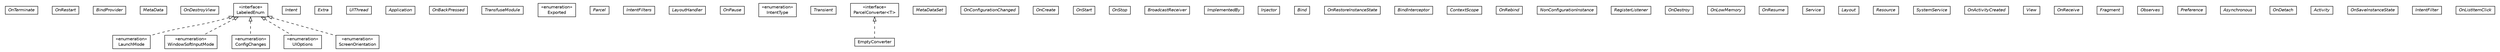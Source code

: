 #!/usr/local/bin/dot
#
# Class diagram 
# Generated by UMLGraph version 5.1 (http://www.umlgraph.org/)
#

digraph G {
	edge [fontname="Helvetica",fontsize=10,labelfontname="Helvetica",labelfontsize=10];
	node [fontname="Helvetica",fontsize=10,shape=plaintext];
	nodesep=0.25;
	ranksep=0.5;
	// org.androidtransfuse.annotations.OnTerminate
	c99 [label=<<table title="org.androidtransfuse.annotations.OnTerminate" border="0" cellborder="1" cellspacing="0" cellpadding="2" port="p" href="./OnTerminate.html">
		<tr><td><table border="0" cellspacing="0" cellpadding="1">
<tr><td align="center" balign="center"><font face="Helvetica-Oblique"> OnTerminate </font></td></tr>
		</table></td></tr>
		</table>>, fontname="Helvetica", fontcolor="black", fontsize=10.0];
	// org.androidtransfuse.annotations.OnRestart
	c100 [label=<<table title="org.androidtransfuse.annotations.OnRestart" border="0" cellborder="1" cellspacing="0" cellpadding="2" port="p" href="./OnRestart.html">
		<tr><td><table border="0" cellspacing="0" cellpadding="1">
<tr><td align="center" balign="center"><font face="Helvetica-Oblique"> OnRestart </font></td></tr>
		</table></td></tr>
		</table>>, fontname="Helvetica", fontcolor="black", fontsize=10.0];
	// org.androidtransfuse.annotations.BindProvider
	c101 [label=<<table title="org.androidtransfuse.annotations.BindProvider" border="0" cellborder="1" cellspacing="0" cellpadding="2" port="p" href="./BindProvider.html">
		<tr><td><table border="0" cellspacing="0" cellpadding="1">
<tr><td align="center" balign="center"><font face="Helvetica-Oblique"> BindProvider </font></td></tr>
		</table></td></tr>
		</table>>, fontname="Helvetica", fontcolor="black", fontsize=10.0];
	// org.androidtransfuse.annotations.MetaData
	c102 [label=<<table title="org.androidtransfuse.annotations.MetaData" border="0" cellborder="1" cellspacing="0" cellpadding="2" port="p" href="./MetaData.html">
		<tr><td><table border="0" cellspacing="0" cellpadding="1">
<tr><td align="center" balign="center"><font face="Helvetica-Oblique"> MetaData </font></td></tr>
		</table></td></tr>
		</table>>, fontname="Helvetica", fontcolor="black", fontsize=10.0];
	// org.androidtransfuse.annotations.OnDestroyView
	c103 [label=<<table title="org.androidtransfuse.annotations.OnDestroyView" border="0" cellborder="1" cellspacing="0" cellpadding="2" port="p" href="./OnDestroyView.html">
		<tr><td><table border="0" cellspacing="0" cellpadding="1">
<tr><td align="center" balign="center"><font face="Helvetica-Oblique"> OnDestroyView </font></td></tr>
		</table></td></tr>
		</table>>, fontname="Helvetica", fontcolor="black", fontsize=10.0];
	// org.androidtransfuse.annotations.LabeledEnum
	c104 [label=<<table title="org.androidtransfuse.annotations.LabeledEnum" border="0" cellborder="1" cellspacing="0" cellpadding="2" port="p" href="./LabeledEnum.html">
		<tr><td><table border="0" cellspacing="0" cellpadding="1">
<tr><td align="center" balign="center"> &#171;interface&#187; </td></tr>
<tr><td align="center" balign="center"> LabeledEnum </td></tr>
		</table></td></tr>
		</table>>, fontname="Helvetica", fontcolor="black", fontsize=10.0];
	// org.androidtransfuse.annotations.Intent
	c105 [label=<<table title="org.androidtransfuse.annotations.Intent" border="0" cellborder="1" cellspacing="0" cellpadding="2" port="p" href="./Intent.html">
		<tr><td><table border="0" cellspacing="0" cellpadding="1">
<tr><td align="center" balign="center"><font face="Helvetica-Oblique"> Intent </font></td></tr>
		</table></td></tr>
		</table>>, fontname="Helvetica", fontcolor="black", fontsize=10.0];
	// org.androidtransfuse.annotations.Extra
	c106 [label=<<table title="org.androidtransfuse.annotations.Extra" border="0" cellborder="1" cellspacing="0" cellpadding="2" port="p" href="./Extra.html">
		<tr><td><table border="0" cellspacing="0" cellpadding="1">
<tr><td align="center" balign="center"><font face="Helvetica-Oblique"> Extra </font></td></tr>
		</table></td></tr>
		</table>>, fontname="Helvetica", fontcolor="black", fontsize=10.0];
	// org.androidtransfuse.annotations.UIThread
	c107 [label=<<table title="org.androidtransfuse.annotations.UIThread" border="0" cellborder="1" cellspacing="0" cellpadding="2" port="p" href="./UIThread.html">
		<tr><td><table border="0" cellspacing="0" cellpadding="1">
<tr><td align="center" balign="center"><font face="Helvetica-Oblique"> UIThread </font></td></tr>
		</table></td></tr>
		</table>>, fontname="Helvetica", fontcolor="black", fontsize=10.0];
	// org.androidtransfuse.annotations.Application
	c108 [label=<<table title="org.androidtransfuse.annotations.Application" border="0" cellborder="1" cellspacing="0" cellpadding="2" port="p" href="./Application.html">
		<tr><td><table border="0" cellspacing="0" cellpadding="1">
<tr><td align="center" balign="center"><font face="Helvetica-Oblique"> Application </font></td></tr>
		</table></td></tr>
		</table>>, fontname="Helvetica", fontcolor="black", fontsize=10.0];
	// org.androidtransfuse.annotations.OnBackPressed
	c109 [label=<<table title="org.androidtransfuse.annotations.OnBackPressed" border="0" cellborder="1" cellspacing="0" cellpadding="2" port="p" href="./OnBackPressed.html">
		<tr><td><table border="0" cellspacing="0" cellpadding="1">
<tr><td align="center" balign="center"><font face="Helvetica-Oblique"> OnBackPressed </font></td></tr>
		</table></td></tr>
		</table>>, fontname="Helvetica", fontcolor="black", fontsize=10.0];
	// org.androidtransfuse.annotations.TransfuseModule
	c110 [label=<<table title="org.androidtransfuse.annotations.TransfuseModule" border="0" cellborder="1" cellspacing="0" cellpadding="2" port="p" href="./TransfuseModule.html">
		<tr><td><table border="0" cellspacing="0" cellpadding="1">
<tr><td align="center" balign="center"><font face="Helvetica-Oblique"> TransfuseModule </font></td></tr>
		</table></td></tr>
		</table>>, fontname="Helvetica", fontcolor="black", fontsize=10.0];
	// org.androidtransfuse.annotations.Exported
	c111 [label=<<table title="org.androidtransfuse.annotations.Exported" border="0" cellborder="1" cellspacing="0" cellpadding="2" port="p" href="./Exported.html">
		<tr><td><table border="0" cellspacing="0" cellpadding="1">
<tr><td align="center" balign="center"> &#171;enumeration&#187; </td></tr>
<tr><td align="center" balign="center"> Exported </td></tr>
		</table></td></tr>
		</table>>, fontname="Helvetica", fontcolor="black", fontsize=10.0];
	// org.androidtransfuse.annotations.Parcel
	c112 [label=<<table title="org.androidtransfuse.annotations.Parcel" border="0" cellborder="1" cellspacing="0" cellpadding="2" port="p" href="./Parcel.html">
		<tr><td><table border="0" cellspacing="0" cellpadding="1">
<tr><td align="center" balign="center"><font face="Helvetica-Oblique"> Parcel </font></td></tr>
		</table></td></tr>
		</table>>, fontname="Helvetica", fontcolor="black", fontsize=10.0];
	// org.androidtransfuse.annotations.IntentFilters
	c113 [label=<<table title="org.androidtransfuse.annotations.IntentFilters" border="0" cellborder="1" cellspacing="0" cellpadding="2" port="p" href="./IntentFilters.html">
		<tr><td><table border="0" cellspacing="0" cellpadding="1">
<tr><td align="center" balign="center"><font face="Helvetica-Oblique"> IntentFilters </font></td></tr>
		</table></td></tr>
		</table>>, fontname="Helvetica", fontcolor="black", fontsize=10.0];
	// org.androidtransfuse.annotations.LayoutHandler
	c114 [label=<<table title="org.androidtransfuse.annotations.LayoutHandler" border="0" cellborder="1" cellspacing="0" cellpadding="2" port="p" href="./LayoutHandler.html">
		<tr><td><table border="0" cellspacing="0" cellpadding="1">
<tr><td align="center" balign="center"><font face="Helvetica-Oblique"> LayoutHandler </font></td></tr>
		</table></td></tr>
		</table>>, fontname="Helvetica", fontcolor="black", fontsize=10.0];
	// org.androidtransfuse.annotations.OnPause
	c115 [label=<<table title="org.androidtransfuse.annotations.OnPause" border="0" cellborder="1" cellspacing="0" cellpadding="2" port="p" href="./OnPause.html">
		<tr><td><table border="0" cellspacing="0" cellpadding="1">
<tr><td align="center" balign="center"><font face="Helvetica-Oblique"> OnPause </font></td></tr>
		</table></td></tr>
		</table>>, fontname="Helvetica", fontcolor="black", fontsize=10.0];
	// org.androidtransfuse.annotations.IntentType
	c116 [label=<<table title="org.androidtransfuse.annotations.IntentType" border="0" cellborder="1" cellspacing="0" cellpadding="2" port="p" href="./IntentType.html">
		<tr><td><table border="0" cellspacing="0" cellpadding="1">
<tr><td align="center" balign="center"> &#171;enumeration&#187; </td></tr>
<tr><td align="center" balign="center"> IntentType </td></tr>
		</table></td></tr>
		</table>>, fontname="Helvetica", fontcolor="black", fontsize=10.0];
	// org.androidtransfuse.annotations.Transient
	c117 [label=<<table title="org.androidtransfuse.annotations.Transient" border="0" cellborder="1" cellspacing="0" cellpadding="2" port="p" href="./Transient.html">
		<tr><td><table border="0" cellspacing="0" cellpadding="1">
<tr><td align="center" balign="center"><font face="Helvetica-Oblique"> Transient </font></td></tr>
		</table></td></tr>
		</table>>, fontname="Helvetica", fontcolor="black", fontsize=10.0];
	// org.androidtransfuse.annotations.ParcelConverter<T>
	c118 [label=<<table title="org.androidtransfuse.annotations.ParcelConverter" border="0" cellborder="1" cellspacing="0" cellpadding="2" port="p" href="./ParcelConverter.html">
		<tr><td><table border="0" cellspacing="0" cellpadding="1">
<tr><td align="center" balign="center"> &#171;interface&#187; </td></tr>
<tr><td align="center" balign="center"> ParcelConverter&lt;T&gt; </td></tr>
		</table></td></tr>
		</table>>, fontname="Helvetica", fontcolor="black", fontsize=10.0];
	// org.androidtransfuse.annotations.ParcelConverter.EmptyConverter
	c119 [label=<<table title="org.androidtransfuse.annotations.ParcelConverter.EmptyConverter" border="0" cellborder="1" cellspacing="0" cellpadding="2" port="p" href="./ParcelConverter.EmptyConverter.html">
		<tr><td><table border="0" cellspacing="0" cellpadding="1">
<tr><td align="center" balign="center"> EmptyConverter </td></tr>
		</table></td></tr>
		</table>>, fontname="Helvetica", fontcolor="black", fontsize=10.0];
	// org.androidtransfuse.annotations.MetaDataSet
	c120 [label=<<table title="org.androidtransfuse.annotations.MetaDataSet" border="0" cellborder="1" cellspacing="0" cellpadding="2" port="p" href="./MetaDataSet.html">
		<tr><td><table border="0" cellspacing="0" cellpadding="1">
<tr><td align="center" balign="center"><font face="Helvetica-Oblique"> MetaDataSet </font></td></tr>
		</table></td></tr>
		</table>>, fontname="Helvetica", fontcolor="black", fontsize=10.0];
	// org.androidtransfuse.annotations.OnConfigurationChanged
	c121 [label=<<table title="org.androidtransfuse.annotations.OnConfigurationChanged" border="0" cellborder="1" cellspacing="0" cellpadding="2" port="p" href="./OnConfigurationChanged.html">
		<tr><td><table border="0" cellspacing="0" cellpadding="1">
<tr><td align="center" balign="center"><font face="Helvetica-Oblique"> OnConfigurationChanged </font></td></tr>
		</table></td></tr>
		</table>>, fontname="Helvetica", fontcolor="black", fontsize=10.0];
	// org.androidtransfuse.annotations.OnCreate
	c122 [label=<<table title="org.androidtransfuse.annotations.OnCreate" border="0" cellborder="1" cellspacing="0" cellpadding="2" port="p" href="./OnCreate.html">
		<tr><td><table border="0" cellspacing="0" cellpadding="1">
<tr><td align="center" balign="center"><font face="Helvetica-Oblique"> OnCreate </font></td></tr>
		</table></td></tr>
		</table>>, fontname="Helvetica", fontcolor="black", fontsize=10.0];
	// org.androidtransfuse.annotations.OnStart
	c123 [label=<<table title="org.androidtransfuse.annotations.OnStart" border="0" cellborder="1" cellspacing="0" cellpadding="2" port="p" href="./OnStart.html">
		<tr><td><table border="0" cellspacing="0" cellpadding="1">
<tr><td align="center" balign="center"><font face="Helvetica-Oblique"> OnStart </font></td></tr>
		</table></td></tr>
		</table>>, fontname="Helvetica", fontcolor="black", fontsize=10.0];
	// org.androidtransfuse.annotations.OnStop
	c124 [label=<<table title="org.androidtransfuse.annotations.OnStop" border="0" cellborder="1" cellspacing="0" cellpadding="2" port="p" href="./OnStop.html">
		<tr><td><table border="0" cellspacing="0" cellpadding="1">
<tr><td align="center" balign="center"><font face="Helvetica-Oblique"> OnStop </font></td></tr>
		</table></td></tr>
		</table>>, fontname="Helvetica", fontcolor="black", fontsize=10.0];
	// org.androidtransfuse.annotations.LaunchMode
	c125 [label=<<table title="org.androidtransfuse.annotations.LaunchMode" border="0" cellborder="1" cellspacing="0" cellpadding="2" port="p" href="./LaunchMode.html">
		<tr><td><table border="0" cellspacing="0" cellpadding="1">
<tr><td align="center" balign="center"> &#171;enumeration&#187; </td></tr>
<tr><td align="center" balign="center"> LaunchMode </td></tr>
		</table></td></tr>
		</table>>, fontname="Helvetica", fontcolor="black", fontsize=10.0];
	// org.androidtransfuse.annotations.WindowSoftInputMode
	c126 [label=<<table title="org.androidtransfuse.annotations.WindowSoftInputMode" border="0" cellborder="1" cellspacing="0" cellpadding="2" port="p" href="./WindowSoftInputMode.html">
		<tr><td><table border="0" cellspacing="0" cellpadding="1">
<tr><td align="center" balign="center"> &#171;enumeration&#187; </td></tr>
<tr><td align="center" balign="center"> WindowSoftInputMode </td></tr>
		</table></td></tr>
		</table>>, fontname="Helvetica", fontcolor="black", fontsize=10.0];
	// org.androidtransfuse.annotations.BroadcastReceiver
	c127 [label=<<table title="org.androidtransfuse.annotations.BroadcastReceiver" border="0" cellborder="1" cellspacing="0" cellpadding="2" port="p" href="./BroadcastReceiver.html">
		<tr><td><table border="0" cellspacing="0" cellpadding="1">
<tr><td align="center" balign="center"><font face="Helvetica-Oblique"> BroadcastReceiver </font></td></tr>
		</table></td></tr>
		</table>>, fontname="Helvetica", fontcolor="black", fontsize=10.0];
	// org.androidtransfuse.annotations.ImplementedBy
	c128 [label=<<table title="org.androidtransfuse.annotations.ImplementedBy" border="0" cellborder="1" cellspacing="0" cellpadding="2" port="p" href="./ImplementedBy.html">
		<tr><td><table border="0" cellspacing="0" cellpadding="1">
<tr><td align="center" balign="center"><font face="Helvetica-Oblique"> ImplementedBy </font></td></tr>
		</table></td></tr>
		</table>>, fontname="Helvetica", fontcolor="black", fontsize=10.0];
	// org.androidtransfuse.annotations.Injector
	c129 [label=<<table title="org.androidtransfuse.annotations.Injector" border="0" cellborder="1" cellspacing="0" cellpadding="2" port="p" href="./Injector.html">
		<tr><td><table border="0" cellspacing="0" cellpadding="1">
<tr><td align="center" balign="center"><font face="Helvetica-Oblique"> Injector </font></td></tr>
		</table></td></tr>
		</table>>, fontname="Helvetica", fontcolor="black", fontsize=10.0];
	// org.androidtransfuse.annotations.Bind
	c130 [label=<<table title="org.androidtransfuse.annotations.Bind" border="0" cellborder="1" cellspacing="0" cellpadding="2" port="p" href="./Bind.html">
		<tr><td><table border="0" cellspacing="0" cellpadding="1">
<tr><td align="center" balign="center"><font face="Helvetica-Oblique"> Bind </font></td></tr>
		</table></td></tr>
		</table>>, fontname="Helvetica", fontcolor="black", fontsize=10.0];
	// org.androidtransfuse.annotations.OnRestoreInstanceState
	c131 [label=<<table title="org.androidtransfuse.annotations.OnRestoreInstanceState" border="0" cellborder="1" cellspacing="0" cellpadding="2" port="p" href="./OnRestoreInstanceState.html">
		<tr><td><table border="0" cellspacing="0" cellpadding="1">
<tr><td align="center" balign="center"><font face="Helvetica-Oblique"> OnRestoreInstanceState </font></td></tr>
		</table></td></tr>
		</table>>, fontname="Helvetica", fontcolor="black", fontsize=10.0];
	// org.androidtransfuse.annotations.BindInterceptor
	c132 [label=<<table title="org.androidtransfuse.annotations.BindInterceptor" border="0" cellborder="1" cellspacing="0" cellpadding="2" port="p" href="./BindInterceptor.html">
		<tr><td><table border="0" cellspacing="0" cellpadding="1">
<tr><td align="center" balign="center"><font face="Helvetica-Oblique"> BindInterceptor </font></td></tr>
		</table></td></tr>
		</table>>, fontname="Helvetica", fontcolor="black", fontsize=10.0];
	// org.androidtransfuse.annotations.ContextScope
	c133 [label=<<table title="org.androidtransfuse.annotations.ContextScope" border="0" cellborder="1" cellspacing="0" cellpadding="2" port="p" href="./ContextScope.html">
		<tr><td><table border="0" cellspacing="0" cellpadding="1">
<tr><td align="center" balign="center"><font face="Helvetica-Oblique"> ContextScope </font></td></tr>
		</table></td></tr>
		</table>>, fontname="Helvetica", fontcolor="black", fontsize=10.0];
	// org.androidtransfuse.annotations.OnRebind
	c134 [label=<<table title="org.androidtransfuse.annotations.OnRebind" border="0" cellborder="1" cellspacing="0" cellpadding="2" port="p" href="./OnRebind.html">
		<tr><td><table border="0" cellspacing="0" cellpadding="1">
<tr><td align="center" balign="center"><font face="Helvetica-Oblique"> OnRebind </font></td></tr>
		</table></td></tr>
		</table>>, fontname="Helvetica", fontcolor="black", fontsize=10.0];
	// org.androidtransfuse.annotations.ConfigChanges
	c135 [label=<<table title="org.androidtransfuse.annotations.ConfigChanges" border="0" cellborder="1" cellspacing="0" cellpadding="2" port="p" href="./ConfigChanges.html">
		<tr><td><table border="0" cellspacing="0" cellpadding="1">
<tr><td align="center" balign="center"> &#171;enumeration&#187; </td></tr>
<tr><td align="center" balign="center"> ConfigChanges </td></tr>
		</table></td></tr>
		</table>>, fontname="Helvetica", fontcolor="black", fontsize=10.0];
	// org.androidtransfuse.annotations.UIOptions
	c136 [label=<<table title="org.androidtransfuse.annotations.UIOptions" border="0" cellborder="1" cellspacing="0" cellpadding="2" port="p" href="./UIOptions.html">
		<tr><td><table border="0" cellspacing="0" cellpadding="1">
<tr><td align="center" balign="center"> &#171;enumeration&#187; </td></tr>
<tr><td align="center" balign="center"> UIOptions </td></tr>
		</table></td></tr>
		</table>>, fontname="Helvetica", fontcolor="black", fontsize=10.0];
	// org.androidtransfuse.annotations.NonConfigurationInstance
	c137 [label=<<table title="org.androidtransfuse.annotations.NonConfigurationInstance" border="0" cellborder="1" cellspacing="0" cellpadding="2" port="p" href="./NonConfigurationInstance.html">
		<tr><td><table border="0" cellspacing="0" cellpadding="1">
<tr><td align="center" balign="center"><font face="Helvetica-Oblique"> NonConfigurationInstance </font></td></tr>
		</table></td></tr>
		</table>>, fontname="Helvetica", fontcolor="black", fontsize=10.0];
	// org.androidtransfuse.annotations.RegisterListener
	c138 [label=<<table title="org.androidtransfuse.annotations.RegisterListener" border="0" cellborder="1" cellspacing="0" cellpadding="2" port="p" href="./RegisterListener.html">
		<tr><td><table border="0" cellspacing="0" cellpadding="1">
<tr><td align="center" balign="center"><font face="Helvetica-Oblique"> RegisterListener </font></td></tr>
		</table></td></tr>
		</table>>, fontname="Helvetica", fontcolor="black", fontsize=10.0];
	// org.androidtransfuse.annotations.OnDestroy
	c139 [label=<<table title="org.androidtransfuse.annotations.OnDestroy" border="0" cellborder="1" cellspacing="0" cellpadding="2" port="p" href="./OnDestroy.html">
		<tr><td><table border="0" cellspacing="0" cellpadding="1">
<tr><td align="center" balign="center"><font face="Helvetica-Oblique"> OnDestroy </font></td></tr>
		</table></td></tr>
		</table>>, fontname="Helvetica", fontcolor="black", fontsize=10.0];
	// org.androidtransfuse.annotations.OnLowMemory
	c140 [label=<<table title="org.androidtransfuse.annotations.OnLowMemory" border="0" cellborder="1" cellspacing="0" cellpadding="2" port="p" href="./OnLowMemory.html">
		<tr><td><table border="0" cellspacing="0" cellpadding="1">
<tr><td align="center" balign="center"><font face="Helvetica-Oblique"> OnLowMemory </font></td></tr>
		</table></td></tr>
		</table>>, fontname="Helvetica", fontcolor="black", fontsize=10.0];
	// org.androidtransfuse.annotations.OnResume
	c141 [label=<<table title="org.androidtransfuse.annotations.OnResume" border="0" cellborder="1" cellspacing="0" cellpadding="2" port="p" href="./OnResume.html">
		<tr><td><table border="0" cellspacing="0" cellpadding="1">
<tr><td align="center" balign="center"><font face="Helvetica-Oblique"> OnResume </font></td></tr>
		</table></td></tr>
		</table>>, fontname="Helvetica", fontcolor="black", fontsize=10.0];
	// org.androidtransfuse.annotations.Service
	c142 [label=<<table title="org.androidtransfuse.annotations.Service" border="0" cellborder="1" cellspacing="0" cellpadding="2" port="p" href="./Service.html">
		<tr><td><table border="0" cellspacing="0" cellpadding="1">
<tr><td align="center" balign="center"><font face="Helvetica-Oblique"> Service </font></td></tr>
		</table></td></tr>
		</table>>, fontname="Helvetica", fontcolor="black", fontsize=10.0];
	// org.androidtransfuse.annotations.Layout
	c143 [label=<<table title="org.androidtransfuse.annotations.Layout" border="0" cellborder="1" cellspacing="0" cellpadding="2" port="p" href="./Layout.html">
		<tr><td><table border="0" cellspacing="0" cellpadding="1">
<tr><td align="center" balign="center"><font face="Helvetica-Oblique"> Layout </font></td></tr>
		</table></td></tr>
		</table>>, fontname="Helvetica", fontcolor="black", fontsize=10.0];
	// org.androidtransfuse.annotations.Resource
	c144 [label=<<table title="org.androidtransfuse.annotations.Resource" border="0" cellborder="1" cellspacing="0" cellpadding="2" port="p" href="./Resource.html">
		<tr><td><table border="0" cellspacing="0" cellpadding="1">
<tr><td align="center" balign="center"><font face="Helvetica-Oblique"> Resource </font></td></tr>
		</table></td></tr>
		</table>>, fontname="Helvetica", fontcolor="black", fontsize=10.0];
	// org.androidtransfuse.annotations.SystemService
	c145 [label=<<table title="org.androidtransfuse.annotations.SystemService" border="0" cellborder="1" cellspacing="0" cellpadding="2" port="p" href="./SystemService.html">
		<tr><td><table border="0" cellspacing="0" cellpadding="1">
<tr><td align="center" balign="center"><font face="Helvetica-Oblique"> SystemService </font></td></tr>
		</table></td></tr>
		</table>>, fontname="Helvetica", fontcolor="black", fontsize=10.0];
	// org.androidtransfuse.annotations.OnActivityCreated
	c146 [label=<<table title="org.androidtransfuse.annotations.OnActivityCreated" border="0" cellborder="1" cellspacing="0" cellpadding="2" port="p" href="./OnActivityCreated.html">
		<tr><td><table border="0" cellspacing="0" cellpadding="1">
<tr><td align="center" balign="center"><font face="Helvetica-Oblique"> OnActivityCreated </font></td></tr>
		</table></td></tr>
		</table>>, fontname="Helvetica", fontcolor="black", fontsize=10.0];
	// org.androidtransfuse.annotations.View
	c147 [label=<<table title="org.androidtransfuse.annotations.View" border="0" cellborder="1" cellspacing="0" cellpadding="2" port="p" href="./View.html">
		<tr><td><table border="0" cellspacing="0" cellpadding="1">
<tr><td align="center" balign="center"><font face="Helvetica-Oblique"> View </font></td></tr>
		</table></td></tr>
		</table>>, fontname="Helvetica", fontcolor="black", fontsize=10.0];
	// org.androidtransfuse.annotations.OnReceive
	c148 [label=<<table title="org.androidtransfuse.annotations.OnReceive" border="0" cellborder="1" cellspacing="0" cellpadding="2" port="p" href="./OnReceive.html">
		<tr><td><table border="0" cellspacing="0" cellpadding="1">
<tr><td align="center" balign="center"><font face="Helvetica-Oblique"> OnReceive </font></td></tr>
		</table></td></tr>
		</table>>, fontname="Helvetica", fontcolor="black", fontsize=10.0];
	// org.androidtransfuse.annotations.Fragment
	c149 [label=<<table title="org.androidtransfuse.annotations.Fragment" border="0" cellborder="1" cellspacing="0" cellpadding="2" port="p" href="./Fragment.html">
		<tr><td><table border="0" cellspacing="0" cellpadding="1">
<tr><td align="center" balign="center"><font face="Helvetica-Oblique"> Fragment </font></td></tr>
		</table></td></tr>
		</table>>, fontname="Helvetica", fontcolor="black", fontsize=10.0];
	// org.androidtransfuse.annotations.Observes
	c150 [label=<<table title="org.androidtransfuse.annotations.Observes" border="0" cellborder="1" cellspacing="0" cellpadding="2" port="p" href="./Observes.html">
		<tr><td><table border="0" cellspacing="0" cellpadding="1">
<tr><td align="center" balign="center"><font face="Helvetica-Oblique"> Observes </font></td></tr>
		</table></td></tr>
		</table>>, fontname="Helvetica", fontcolor="black", fontsize=10.0];
	// org.androidtransfuse.annotations.Preference
	c151 [label=<<table title="org.androidtransfuse.annotations.Preference" border="0" cellborder="1" cellspacing="0" cellpadding="2" port="p" href="./Preference.html">
		<tr><td><table border="0" cellspacing="0" cellpadding="1">
<tr><td align="center" balign="center"><font face="Helvetica-Oblique"> Preference </font></td></tr>
		</table></td></tr>
		</table>>, fontname="Helvetica", fontcolor="black", fontsize=10.0];
	// org.androidtransfuse.annotations.Asynchronous
	c152 [label=<<table title="org.androidtransfuse.annotations.Asynchronous" border="0" cellborder="1" cellspacing="0" cellpadding="2" port="p" href="./Asynchronous.html">
		<tr><td><table border="0" cellspacing="0" cellpadding="1">
<tr><td align="center" balign="center"><font face="Helvetica-Oblique"> Asynchronous </font></td></tr>
		</table></td></tr>
		</table>>, fontname="Helvetica", fontcolor="black", fontsize=10.0];
	// org.androidtransfuse.annotations.ScreenOrientation
	c153 [label=<<table title="org.androidtransfuse.annotations.ScreenOrientation" border="0" cellborder="1" cellspacing="0" cellpadding="2" port="p" href="./ScreenOrientation.html">
		<tr><td><table border="0" cellspacing="0" cellpadding="1">
<tr><td align="center" balign="center"> &#171;enumeration&#187; </td></tr>
<tr><td align="center" balign="center"> ScreenOrientation </td></tr>
		</table></td></tr>
		</table>>, fontname="Helvetica", fontcolor="black", fontsize=10.0];
	// org.androidtransfuse.annotations.OnDetach
	c154 [label=<<table title="org.androidtransfuse.annotations.OnDetach" border="0" cellborder="1" cellspacing="0" cellpadding="2" port="p" href="./OnDetach.html">
		<tr><td><table border="0" cellspacing="0" cellpadding="1">
<tr><td align="center" balign="center"><font face="Helvetica-Oblique"> OnDetach </font></td></tr>
		</table></td></tr>
		</table>>, fontname="Helvetica", fontcolor="black", fontsize=10.0];
	// org.androidtransfuse.annotations.Activity
	c155 [label=<<table title="org.androidtransfuse.annotations.Activity" border="0" cellborder="1" cellspacing="0" cellpadding="2" port="p" href="./Activity.html">
		<tr><td><table border="0" cellspacing="0" cellpadding="1">
<tr><td align="center" balign="center"><font face="Helvetica-Oblique"> Activity </font></td></tr>
		</table></td></tr>
		</table>>, fontname="Helvetica", fontcolor="black", fontsize=10.0];
	// org.androidtransfuse.annotations.OnSaveInstanceState
	c156 [label=<<table title="org.androidtransfuse.annotations.OnSaveInstanceState" border="0" cellborder="1" cellspacing="0" cellpadding="2" port="p" href="./OnSaveInstanceState.html">
		<tr><td><table border="0" cellspacing="0" cellpadding="1">
<tr><td align="center" balign="center"><font face="Helvetica-Oblique"> OnSaveInstanceState </font></td></tr>
		</table></td></tr>
		</table>>, fontname="Helvetica", fontcolor="black", fontsize=10.0];
	// org.androidtransfuse.annotations.IntentFilter
	c157 [label=<<table title="org.androidtransfuse.annotations.IntentFilter" border="0" cellborder="1" cellspacing="0" cellpadding="2" port="p" href="./IntentFilter.html">
		<tr><td><table border="0" cellspacing="0" cellpadding="1">
<tr><td align="center" balign="center"><font face="Helvetica-Oblique"> IntentFilter </font></td></tr>
		</table></td></tr>
		</table>>, fontname="Helvetica", fontcolor="black", fontsize=10.0];
	// org.androidtransfuse.annotations.OnListItemClick
	c158 [label=<<table title="org.androidtransfuse.annotations.OnListItemClick" border="0" cellborder="1" cellspacing="0" cellpadding="2" port="p" href="./OnListItemClick.html">
		<tr><td><table border="0" cellspacing="0" cellpadding="1">
<tr><td align="center" balign="center"><font face="Helvetica-Oblique"> OnListItemClick </font></td></tr>
		</table></td></tr>
		</table>>, fontname="Helvetica", fontcolor="black", fontsize=10.0];
	//org.androidtransfuse.annotations.ParcelConverter.EmptyConverter implements org.androidtransfuse.annotations.ParcelConverter<T>
	c118:p -> c119:p [dir=back,arrowtail=empty,style=dashed];
	//org.androidtransfuse.annotations.LaunchMode implements org.androidtransfuse.annotations.LabeledEnum
	c104:p -> c125:p [dir=back,arrowtail=empty,style=dashed];
	//org.androidtransfuse.annotations.WindowSoftInputMode implements org.androidtransfuse.annotations.LabeledEnum
	c104:p -> c126:p [dir=back,arrowtail=empty,style=dashed];
	//org.androidtransfuse.annotations.ConfigChanges implements org.androidtransfuse.annotations.LabeledEnum
	c104:p -> c135:p [dir=back,arrowtail=empty,style=dashed];
	//org.androidtransfuse.annotations.UIOptions implements org.androidtransfuse.annotations.LabeledEnum
	c104:p -> c136:p [dir=back,arrowtail=empty,style=dashed];
	//org.androidtransfuse.annotations.ScreenOrientation implements org.androidtransfuse.annotations.LabeledEnum
	c104:p -> c153:p [dir=back,arrowtail=empty,style=dashed];
}

